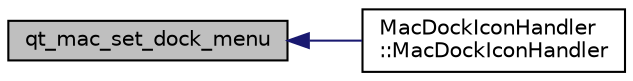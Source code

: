 digraph "qt_mac_set_dock_menu"
{
  edge [fontname="Helvetica",fontsize="10",labelfontname="Helvetica",labelfontsize="10"];
  node [fontname="Helvetica",fontsize="10",shape=record];
  rankdir="LR";
  Node5 [label="qt_mac_set_dock_menu",height=0.2,width=0.4,color="black", fillcolor="grey75", style="filled", fontcolor="black"];
  Node5 -> Node6 [dir="back",color="midnightblue",fontsize="10",style="solid",fontname="Helvetica"];
  Node6 [label="MacDockIconHandler\l::MacDockIconHandler",height=0.2,width=0.4,color="black", fillcolor="white", style="filled",URL="$class_mac_dock_icon_handler.html#ab44913b8dabec96186b74bc6f6896c46"];
}
